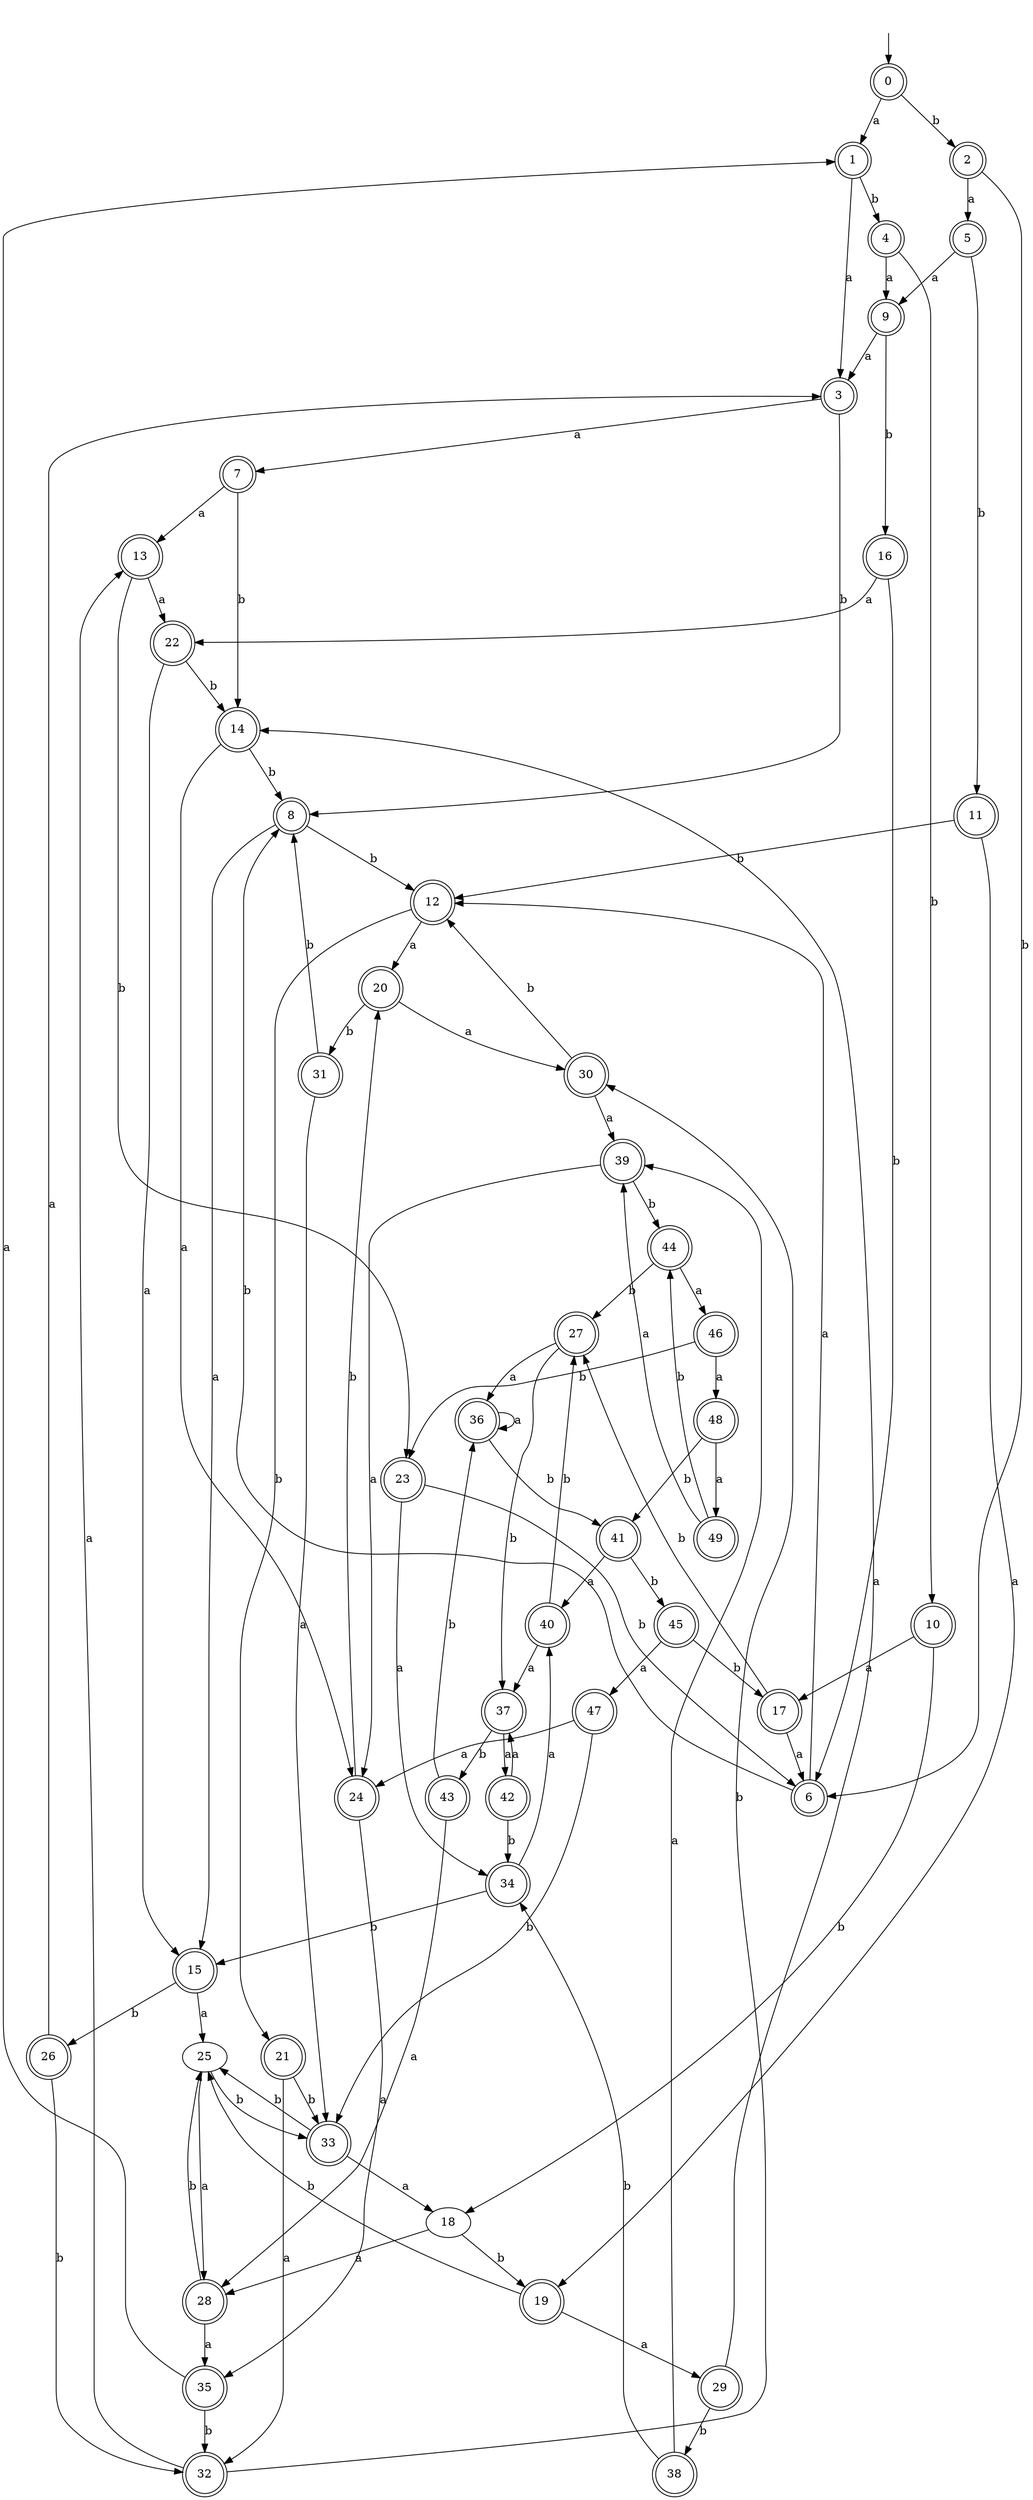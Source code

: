 digraph RandomDFA {
  __start0 [label="", shape=none];
  __start0 -> 0 [label=""];
  0 [shape=circle] [shape=doublecircle]
  0 -> 1 [label="a"]
  0 -> 2 [label="b"]
  1 [shape=doublecircle]
  1 -> 3 [label="a"]
  1 -> 4 [label="b"]
  2 [shape=doublecircle]
  2 -> 5 [label="a"]
  2 -> 6 [label="b"]
  3 [shape=doublecircle]
  3 -> 7 [label="a"]
  3 -> 8 [label="b"]
  4 [shape=doublecircle]
  4 -> 9 [label="a"]
  4 -> 10 [label="b"]
  5 [shape=doublecircle]
  5 -> 9 [label="a"]
  5 -> 11 [label="b"]
  6 [shape=doublecircle]
  6 -> 12 [label="a"]
  6 -> 8 [label="b"]
  7 [shape=doublecircle]
  7 -> 13 [label="a"]
  7 -> 14 [label="b"]
  8 [shape=doublecircle]
  8 -> 15 [label="a"]
  8 -> 12 [label="b"]
  9 [shape=doublecircle]
  9 -> 3 [label="a"]
  9 -> 16 [label="b"]
  10 [shape=doublecircle]
  10 -> 17 [label="a"]
  10 -> 18 [label="b"]
  11 [shape=doublecircle]
  11 -> 19 [label="a"]
  11 -> 12 [label="b"]
  12 [shape=doublecircle]
  12 -> 20 [label="a"]
  12 -> 21 [label="b"]
  13 [shape=doublecircle]
  13 -> 22 [label="a"]
  13 -> 23 [label="b"]
  14 [shape=doublecircle]
  14 -> 24 [label="a"]
  14 -> 8 [label="b"]
  15 [shape=doublecircle]
  15 -> 25 [label="a"]
  15 -> 26 [label="b"]
  16 [shape=doublecircle]
  16 -> 22 [label="a"]
  16 -> 6 [label="b"]
  17 [shape=doublecircle]
  17 -> 6 [label="a"]
  17 -> 27 [label="b"]
  18
  18 -> 28 [label="a"]
  18 -> 19 [label="b"]
  19 [shape=doublecircle]
  19 -> 29 [label="a"]
  19 -> 25 [label="b"]
  20 [shape=doublecircle]
  20 -> 30 [label="a"]
  20 -> 31 [label="b"]
  21 [shape=doublecircle]
  21 -> 32 [label="a"]
  21 -> 33 [label="b"]
  22 [shape=doublecircle]
  22 -> 15 [label="a"]
  22 -> 14 [label="b"]
  23 [shape=doublecircle]
  23 -> 34 [label="a"]
  23 -> 6 [label="b"]
  24 [shape=doublecircle]
  24 -> 35 [label="a"]
  24 -> 20 [label="b"]
  25
  25 -> 28 [label="a"]
  25 -> 33 [label="b"]
  26 [shape=doublecircle]
  26 -> 3 [label="a"]
  26 -> 32 [label="b"]
  27 [shape=doublecircle]
  27 -> 36 [label="a"]
  27 -> 37 [label="b"]
  28 [shape=doublecircle]
  28 -> 35 [label="a"]
  28 -> 25 [label="b"]
  29 [shape=doublecircle]
  29 -> 14 [label="a"]
  29 -> 38 [label="b"]
  30 [shape=doublecircle]
  30 -> 39 [label="a"]
  30 -> 12 [label="b"]
  31 [shape=doublecircle]
  31 -> 33 [label="a"]
  31 -> 8 [label="b"]
  32 [shape=doublecircle]
  32 -> 13 [label="a"]
  32 -> 30 [label="b"]
  33 [shape=doublecircle]
  33 -> 18 [label="a"]
  33 -> 25 [label="b"]
  34 [shape=doublecircle]
  34 -> 40 [label="a"]
  34 -> 15 [label="b"]
  35 [shape=doublecircle]
  35 -> 1 [label="a"]
  35 -> 32 [label="b"]
  36 [shape=doublecircle]
  36 -> 36 [label="a"]
  36 -> 41 [label="b"]
  37 [shape=doublecircle]
  37 -> 42 [label="a"]
  37 -> 43 [label="b"]
  38 [shape=doublecircle]
  38 -> 39 [label="a"]
  38 -> 34 [label="b"]
  39 [shape=doublecircle]
  39 -> 24 [label="a"]
  39 -> 44 [label="b"]
  40 [shape=doublecircle]
  40 -> 37 [label="a"]
  40 -> 27 [label="b"]
  41 [shape=doublecircle]
  41 -> 40 [label="a"]
  41 -> 45 [label="b"]
  42 [shape=doublecircle]
  42 -> 37 [label="a"]
  42 -> 34 [label="b"]
  43 [shape=doublecircle]
  43 -> 28 [label="a"]
  43 -> 36 [label="b"]
  44 [shape=doublecircle]
  44 -> 46 [label="a"]
  44 -> 27 [label="b"]
  45 [shape=doublecircle]
  45 -> 47 [label="a"]
  45 -> 17 [label="b"]
  46 [shape=doublecircle]
  46 -> 48 [label="a"]
  46 -> 23 [label="b"]
  47 [shape=doublecircle]
  47 -> 24 [label="a"]
  47 -> 33 [label="b"]
  48 [shape=doublecircle]
  48 -> 49 [label="a"]
  48 -> 41 [label="b"]
  49 [shape=doublecircle]
  49 -> 39 [label="a"]
  49 -> 44 [label="b"]
}
